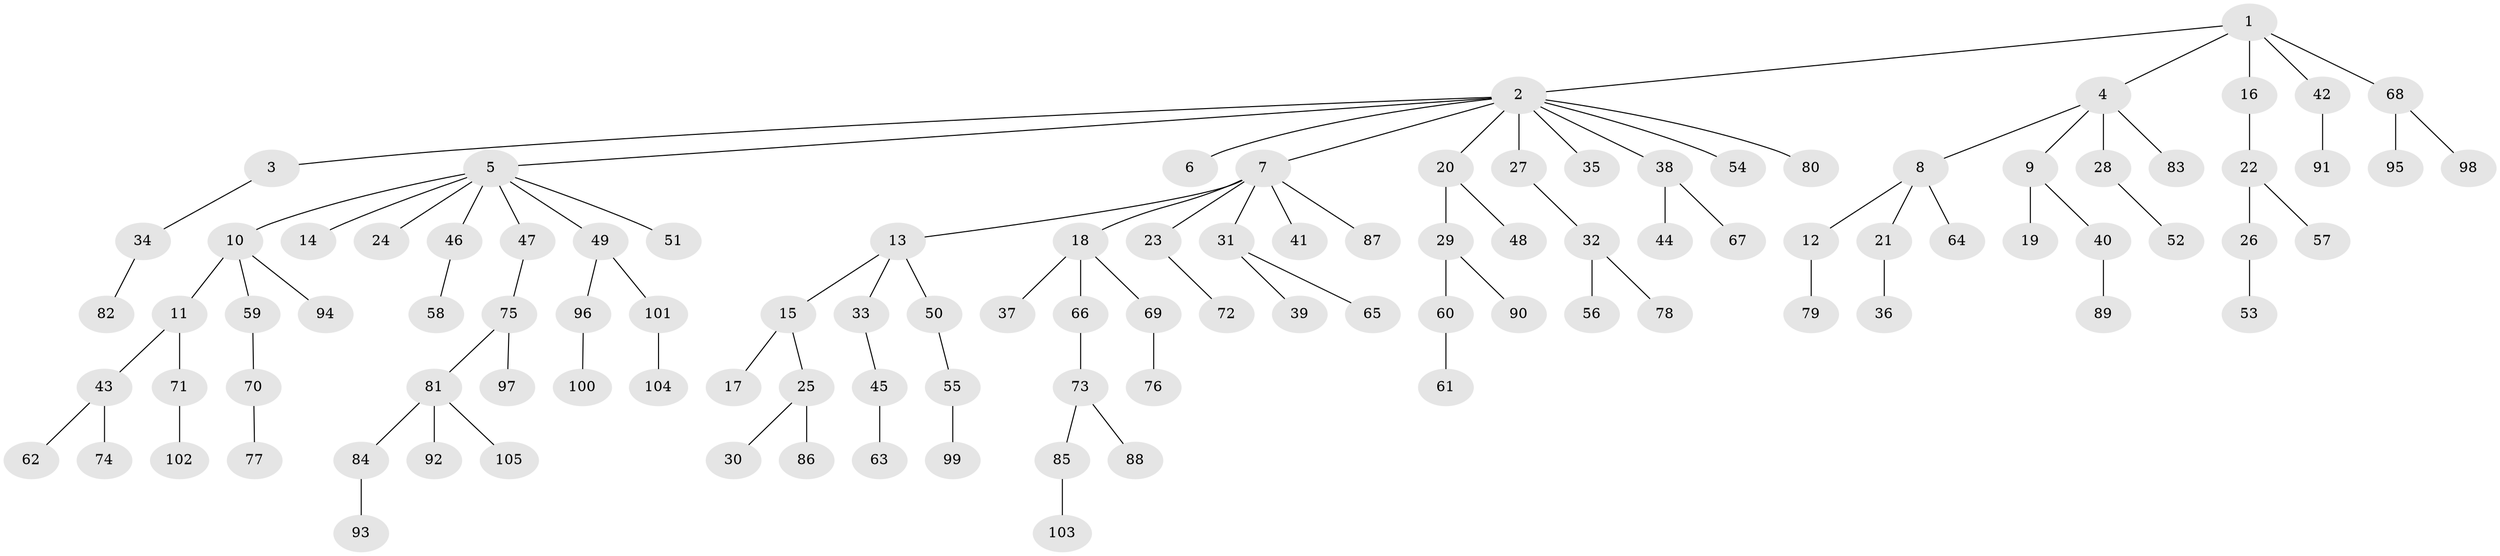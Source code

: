 // Generated by graph-tools (version 1.1) at 2025/52/03/09/25 04:52:54]
// undirected, 105 vertices, 104 edges
graph export_dot {
graph [start="1"]
  node [color=gray90,style=filled];
  1;
  2;
  3;
  4;
  5;
  6;
  7;
  8;
  9;
  10;
  11;
  12;
  13;
  14;
  15;
  16;
  17;
  18;
  19;
  20;
  21;
  22;
  23;
  24;
  25;
  26;
  27;
  28;
  29;
  30;
  31;
  32;
  33;
  34;
  35;
  36;
  37;
  38;
  39;
  40;
  41;
  42;
  43;
  44;
  45;
  46;
  47;
  48;
  49;
  50;
  51;
  52;
  53;
  54;
  55;
  56;
  57;
  58;
  59;
  60;
  61;
  62;
  63;
  64;
  65;
  66;
  67;
  68;
  69;
  70;
  71;
  72;
  73;
  74;
  75;
  76;
  77;
  78;
  79;
  80;
  81;
  82;
  83;
  84;
  85;
  86;
  87;
  88;
  89;
  90;
  91;
  92;
  93;
  94;
  95;
  96;
  97;
  98;
  99;
  100;
  101;
  102;
  103;
  104;
  105;
  1 -- 2;
  1 -- 4;
  1 -- 16;
  1 -- 42;
  1 -- 68;
  2 -- 3;
  2 -- 5;
  2 -- 6;
  2 -- 7;
  2 -- 20;
  2 -- 27;
  2 -- 35;
  2 -- 38;
  2 -- 54;
  2 -- 80;
  3 -- 34;
  4 -- 8;
  4 -- 9;
  4 -- 28;
  4 -- 83;
  5 -- 10;
  5 -- 14;
  5 -- 24;
  5 -- 46;
  5 -- 47;
  5 -- 49;
  5 -- 51;
  7 -- 13;
  7 -- 18;
  7 -- 23;
  7 -- 31;
  7 -- 41;
  7 -- 87;
  8 -- 12;
  8 -- 21;
  8 -- 64;
  9 -- 19;
  9 -- 40;
  10 -- 11;
  10 -- 59;
  10 -- 94;
  11 -- 43;
  11 -- 71;
  12 -- 79;
  13 -- 15;
  13 -- 33;
  13 -- 50;
  15 -- 17;
  15 -- 25;
  16 -- 22;
  18 -- 37;
  18 -- 66;
  18 -- 69;
  20 -- 29;
  20 -- 48;
  21 -- 36;
  22 -- 26;
  22 -- 57;
  23 -- 72;
  25 -- 30;
  25 -- 86;
  26 -- 53;
  27 -- 32;
  28 -- 52;
  29 -- 60;
  29 -- 90;
  31 -- 39;
  31 -- 65;
  32 -- 56;
  32 -- 78;
  33 -- 45;
  34 -- 82;
  38 -- 44;
  38 -- 67;
  40 -- 89;
  42 -- 91;
  43 -- 62;
  43 -- 74;
  45 -- 63;
  46 -- 58;
  47 -- 75;
  49 -- 96;
  49 -- 101;
  50 -- 55;
  55 -- 99;
  59 -- 70;
  60 -- 61;
  66 -- 73;
  68 -- 95;
  68 -- 98;
  69 -- 76;
  70 -- 77;
  71 -- 102;
  73 -- 85;
  73 -- 88;
  75 -- 81;
  75 -- 97;
  81 -- 84;
  81 -- 92;
  81 -- 105;
  84 -- 93;
  85 -- 103;
  96 -- 100;
  101 -- 104;
}
